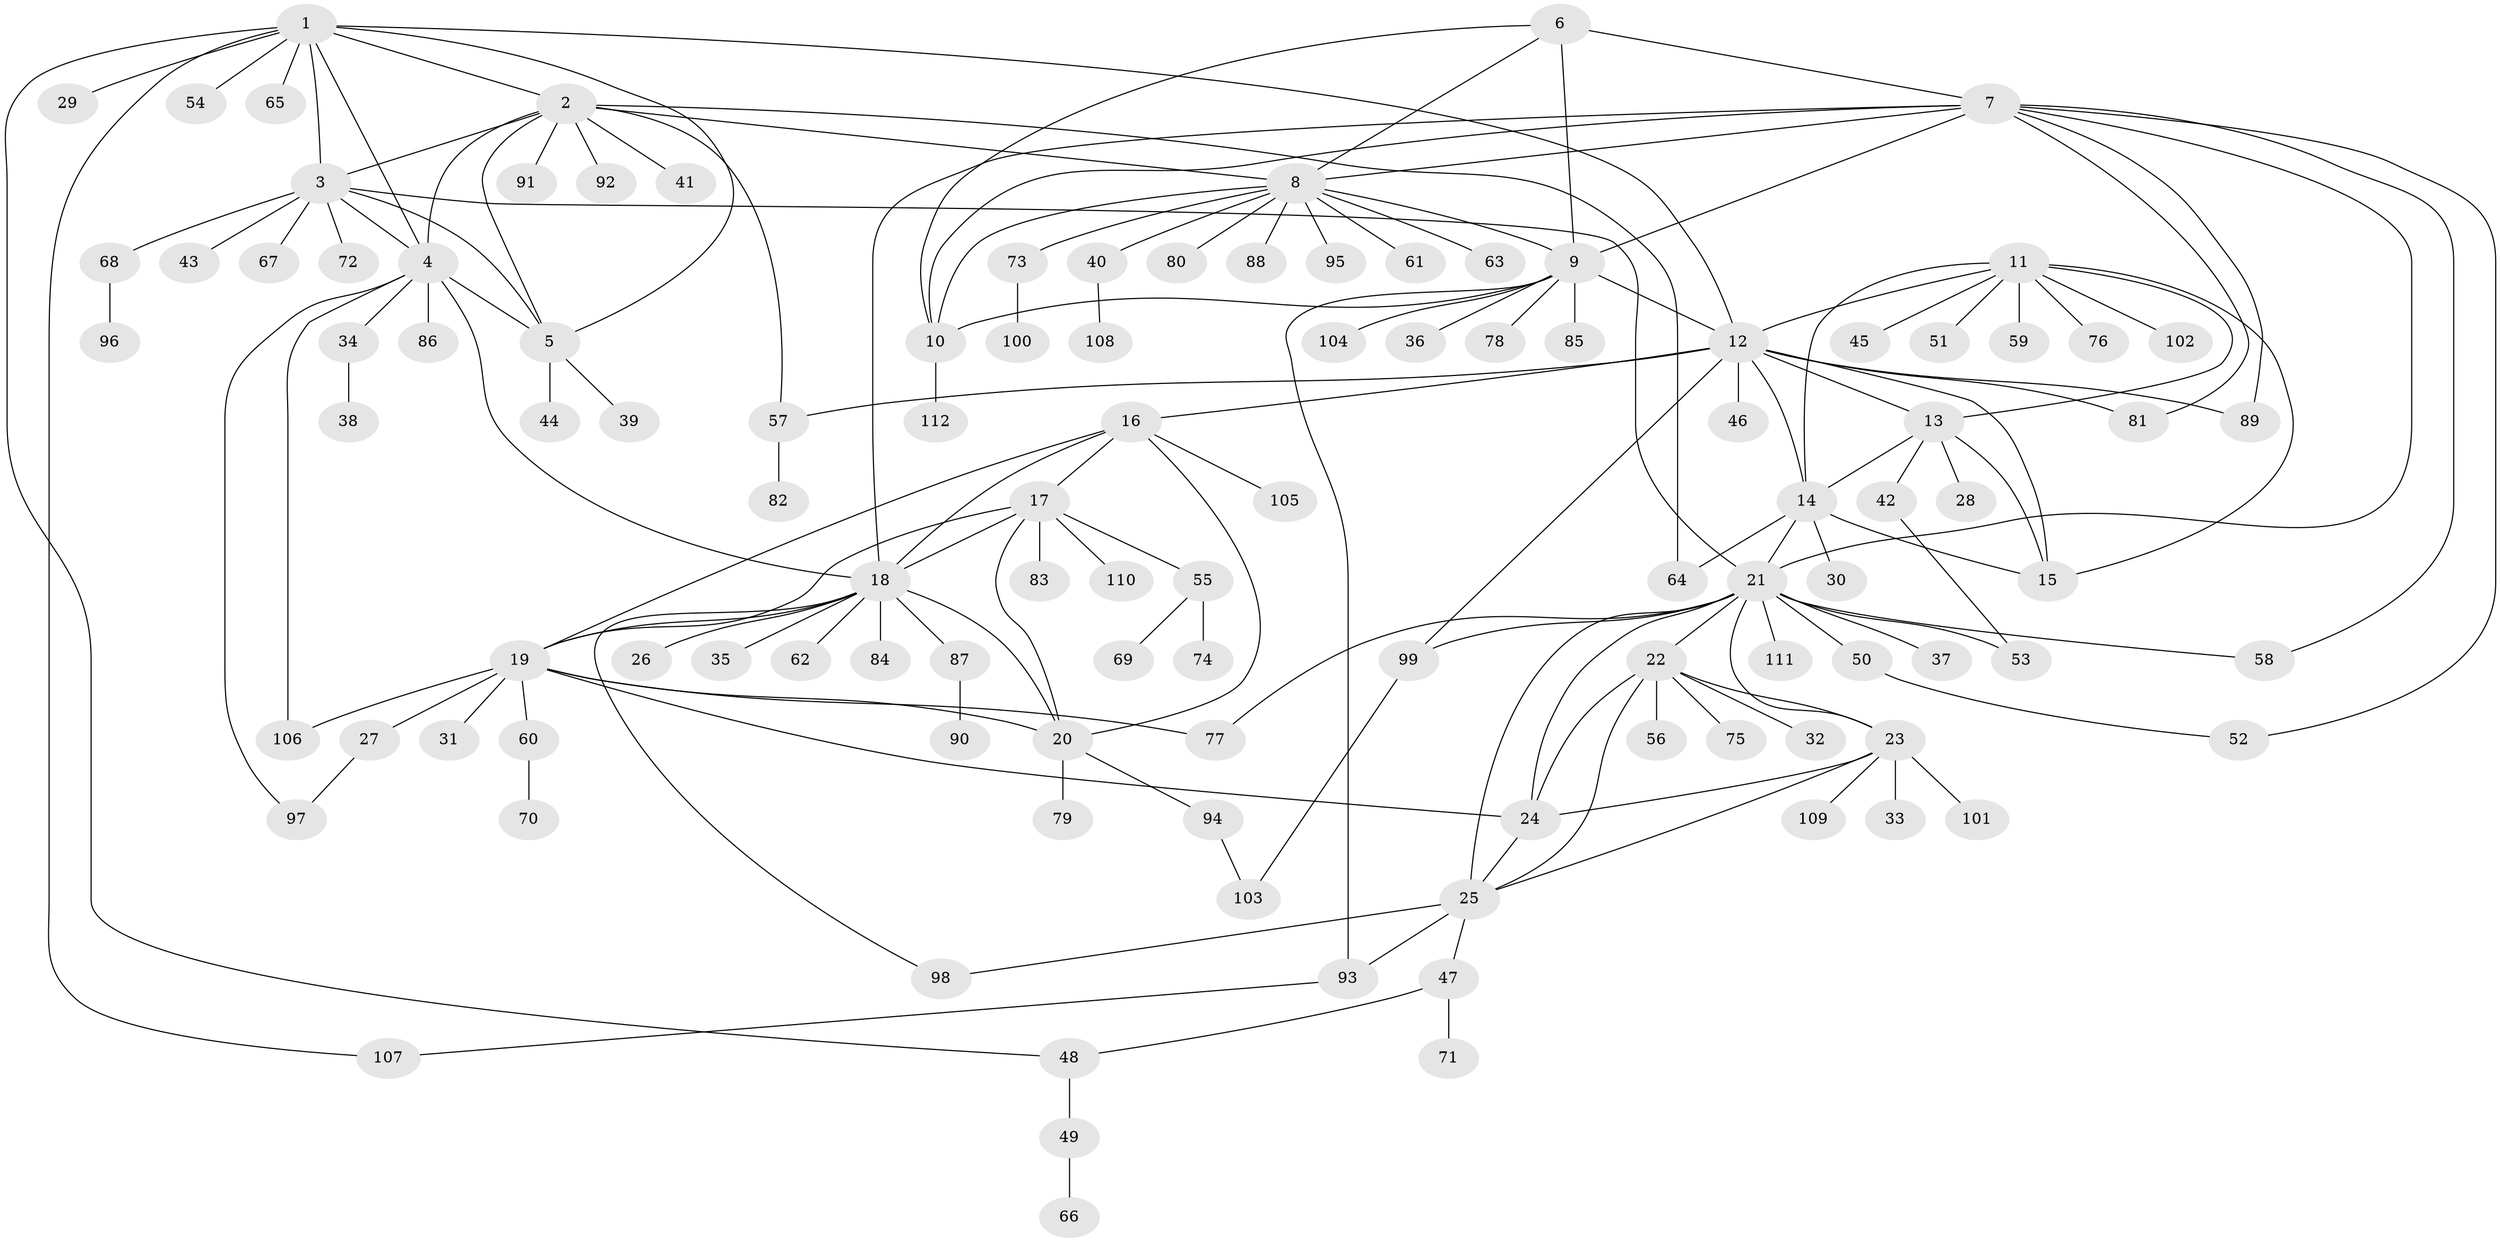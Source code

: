 // coarse degree distribution, {10: 0.022222222222222223, 2: 0.08888888888888889, 4: 0.06666666666666667, 7: 0.13333333333333333, 3: 0.06666666666666667, 1: 0.4666666666666667, 6: 0.06666666666666667, 8: 0.044444444444444446, 5: 0.044444444444444446}
// Generated by graph-tools (version 1.1) at 2025/37/03/04/25 23:37:47]
// undirected, 112 vertices, 163 edges
graph export_dot {
  node [color=gray90,style=filled];
  1;
  2;
  3;
  4;
  5;
  6;
  7;
  8;
  9;
  10;
  11;
  12;
  13;
  14;
  15;
  16;
  17;
  18;
  19;
  20;
  21;
  22;
  23;
  24;
  25;
  26;
  27;
  28;
  29;
  30;
  31;
  32;
  33;
  34;
  35;
  36;
  37;
  38;
  39;
  40;
  41;
  42;
  43;
  44;
  45;
  46;
  47;
  48;
  49;
  50;
  51;
  52;
  53;
  54;
  55;
  56;
  57;
  58;
  59;
  60;
  61;
  62;
  63;
  64;
  65;
  66;
  67;
  68;
  69;
  70;
  71;
  72;
  73;
  74;
  75;
  76;
  77;
  78;
  79;
  80;
  81;
  82;
  83;
  84;
  85;
  86;
  87;
  88;
  89;
  90;
  91;
  92;
  93;
  94;
  95;
  96;
  97;
  98;
  99;
  100;
  101;
  102;
  103;
  104;
  105;
  106;
  107;
  108;
  109;
  110;
  111;
  112;
  1 -- 2;
  1 -- 3;
  1 -- 4;
  1 -- 5;
  1 -- 12;
  1 -- 29;
  1 -- 48;
  1 -- 54;
  1 -- 65;
  1 -- 107;
  2 -- 3;
  2 -- 4;
  2 -- 5;
  2 -- 8;
  2 -- 41;
  2 -- 57;
  2 -- 64;
  2 -- 91;
  2 -- 92;
  3 -- 4;
  3 -- 5;
  3 -- 21;
  3 -- 43;
  3 -- 67;
  3 -- 68;
  3 -- 72;
  4 -- 5;
  4 -- 18;
  4 -- 34;
  4 -- 86;
  4 -- 97;
  4 -- 106;
  5 -- 39;
  5 -- 44;
  6 -- 7;
  6 -- 8;
  6 -- 9;
  6 -- 10;
  7 -- 8;
  7 -- 9;
  7 -- 10;
  7 -- 18;
  7 -- 21;
  7 -- 52;
  7 -- 58;
  7 -- 81;
  7 -- 89;
  8 -- 9;
  8 -- 10;
  8 -- 40;
  8 -- 61;
  8 -- 63;
  8 -- 73;
  8 -- 80;
  8 -- 88;
  8 -- 95;
  9 -- 10;
  9 -- 12;
  9 -- 36;
  9 -- 78;
  9 -- 85;
  9 -- 93;
  9 -- 104;
  10 -- 112;
  11 -- 12;
  11 -- 13;
  11 -- 14;
  11 -- 15;
  11 -- 45;
  11 -- 51;
  11 -- 59;
  11 -- 76;
  11 -- 102;
  12 -- 13;
  12 -- 14;
  12 -- 15;
  12 -- 16;
  12 -- 46;
  12 -- 57;
  12 -- 81;
  12 -- 89;
  12 -- 99;
  13 -- 14;
  13 -- 15;
  13 -- 28;
  13 -- 42;
  14 -- 15;
  14 -- 21;
  14 -- 30;
  14 -- 64;
  16 -- 17;
  16 -- 18;
  16 -- 19;
  16 -- 20;
  16 -- 105;
  17 -- 18;
  17 -- 19;
  17 -- 20;
  17 -- 55;
  17 -- 83;
  17 -- 110;
  18 -- 19;
  18 -- 20;
  18 -- 26;
  18 -- 35;
  18 -- 62;
  18 -- 84;
  18 -- 87;
  18 -- 98;
  19 -- 20;
  19 -- 24;
  19 -- 27;
  19 -- 31;
  19 -- 60;
  19 -- 77;
  19 -- 106;
  20 -- 79;
  20 -- 94;
  21 -- 22;
  21 -- 23;
  21 -- 24;
  21 -- 25;
  21 -- 37;
  21 -- 50;
  21 -- 53;
  21 -- 58;
  21 -- 77;
  21 -- 99;
  21 -- 111;
  22 -- 23;
  22 -- 24;
  22 -- 25;
  22 -- 32;
  22 -- 56;
  22 -- 75;
  23 -- 24;
  23 -- 25;
  23 -- 33;
  23 -- 101;
  23 -- 109;
  24 -- 25;
  25 -- 47;
  25 -- 93;
  25 -- 98;
  27 -- 97;
  34 -- 38;
  40 -- 108;
  42 -- 53;
  47 -- 48;
  47 -- 71;
  48 -- 49;
  49 -- 66;
  50 -- 52;
  55 -- 69;
  55 -- 74;
  57 -- 82;
  60 -- 70;
  68 -- 96;
  73 -- 100;
  87 -- 90;
  93 -- 107;
  94 -- 103;
  99 -- 103;
}

